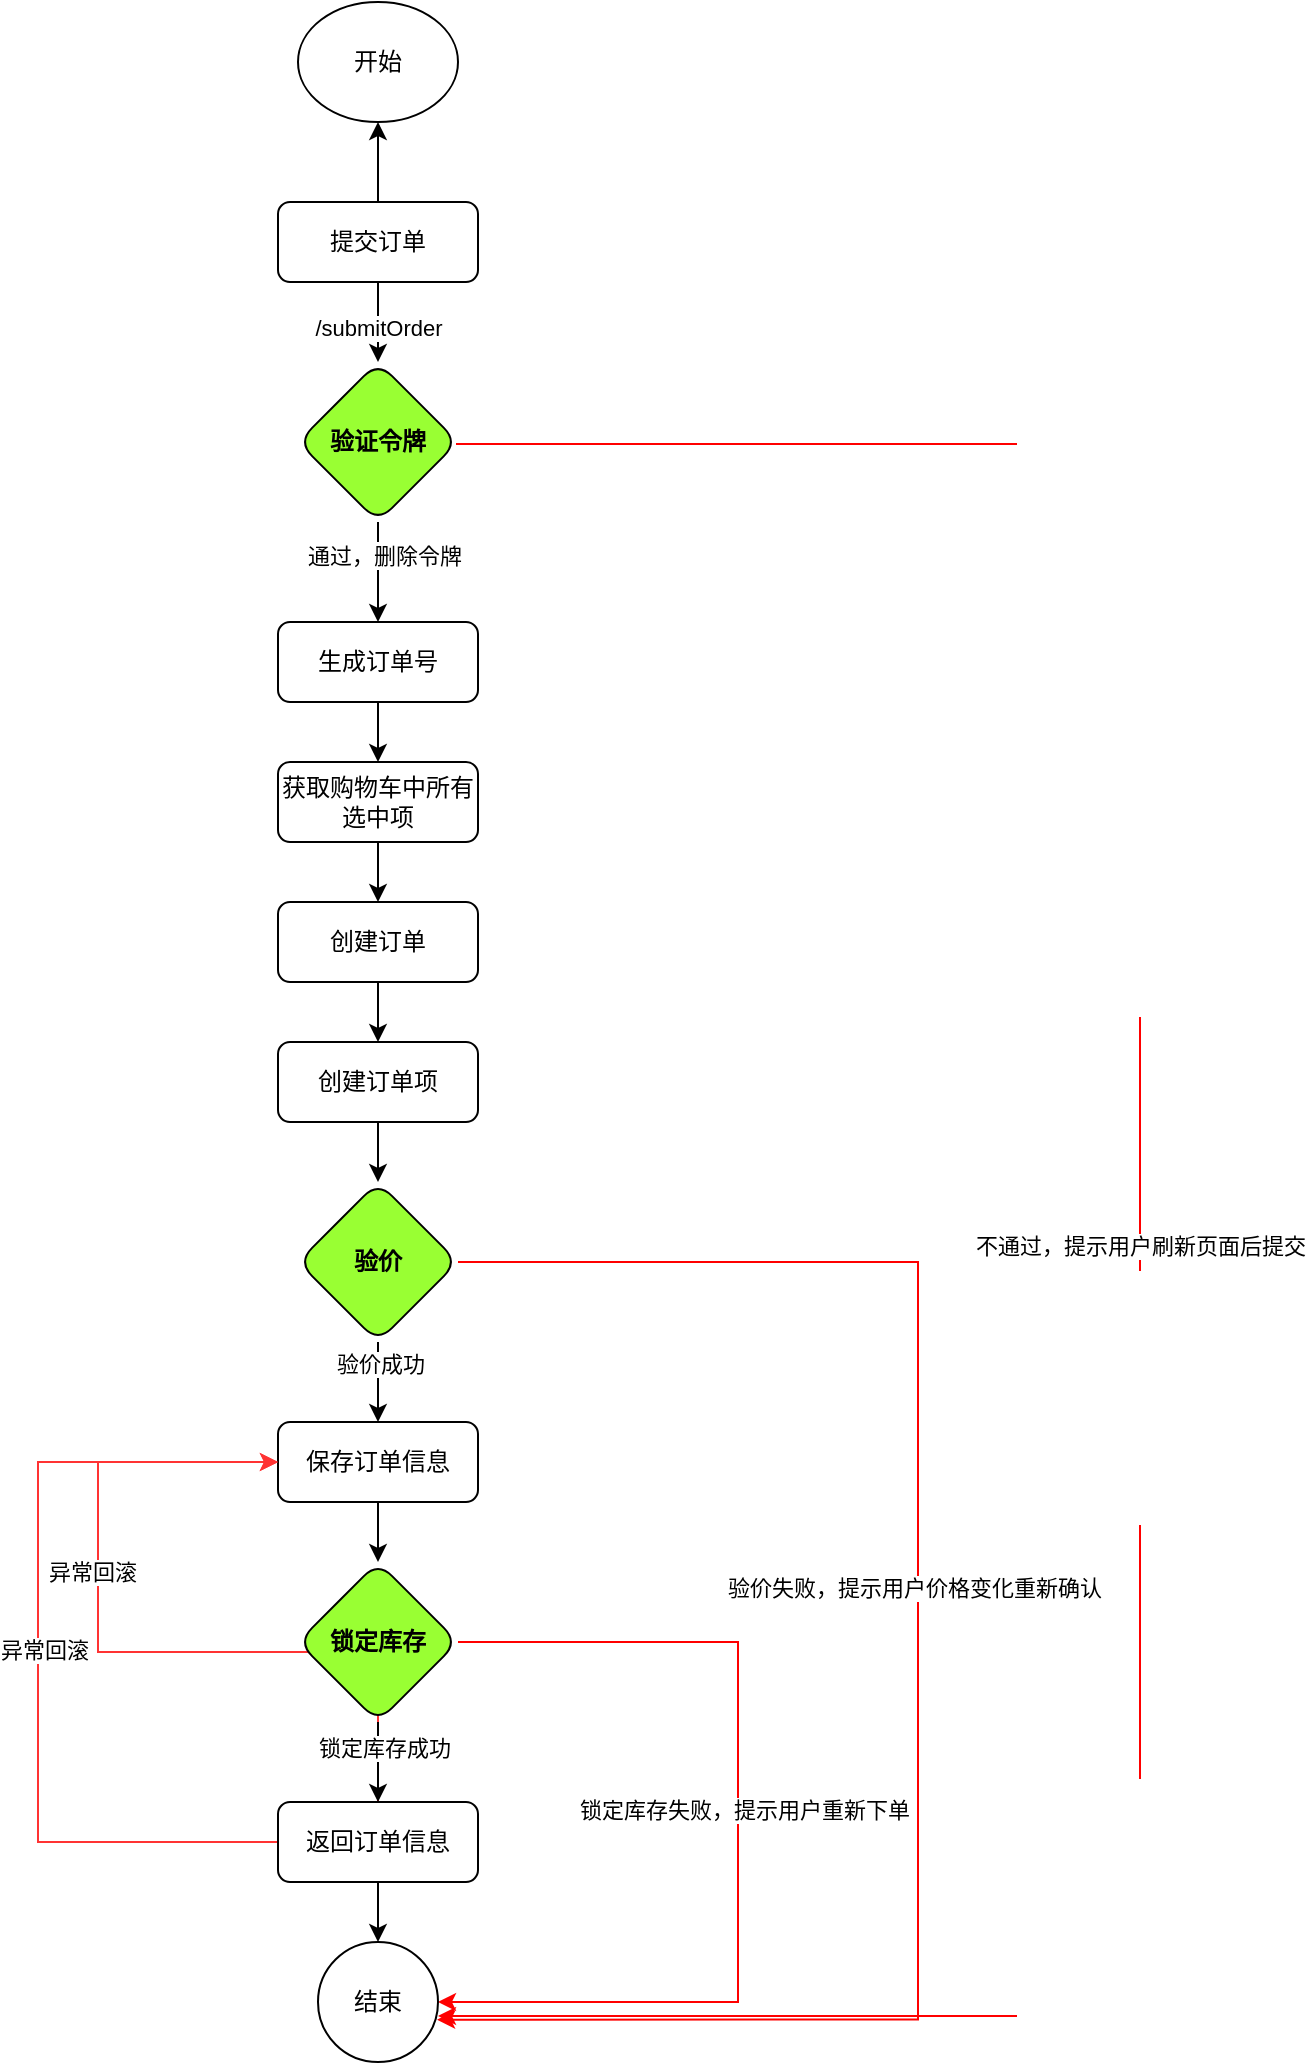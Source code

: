 <mxfile version="24.3.1" type="github">
  <diagram name="第 1 页" id="ag_hh0ljX_rT6IRrSoyX">
    <mxGraphModel dx="1188" dy="1802" grid="1" gridSize="10" guides="1" tooltips="1" connect="1" arrows="1" fold="1" page="1" pageScale="1" pageWidth="827" pageHeight="1169" math="0" shadow="0">
      <root>
        <mxCell id="0" />
        <mxCell id="1" parent="0" />
        <mxCell id="vc1iSy211MV8u3SeZ4_1-3" value="" style="edgeStyle=orthogonalEdgeStyle;rounded=0;orthogonalLoop=1;jettySize=auto;html=1;" edge="1" parent="1" source="vc1iSy211MV8u3SeZ4_1-1" target="vc1iSy211MV8u3SeZ4_1-2">
          <mxGeometry relative="1" as="geometry" />
        </mxCell>
        <mxCell id="vc1iSy211MV8u3SeZ4_1-5" value="/submitOrder" style="edgeLabel;html=1;align=center;verticalAlign=middle;resizable=0;points=[];" vertex="1" connectable="0" parent="vc1iSy211MV8u3SeZ4_1-3">
          <mxGeometry x="0.122" relative="1" as="geometry">
            <mxPoint as="offset" />
          </mxGeometry>
        </mxCell>
        <mxCell id="vc1iSy211MV8u3SeZ4_1-48" value="" style="edgeStyle=orthogonalEdgeStyle;rounded=0;orthogonalLoop=1;jettySize=auto;html=1;" edge="1" parent="1" source="vc1iSy211MV8u3SeZ4_1-1" target="vc1iSy211MV8u3SeZ4_1-47">
          <mxGeometry relative="1" as="geometry" />
        </mxCell>
        <mxCell id="vc1iSy211MV8u3SeZ4_1-1" value="提交订单" style="rounded=1;whiteSpace=wrap;html=1;" vertex="1" parent="1">
          <mxGeometry x="160" y="70" width="100" height="40" as="geometry" />
        </mxCell>
        <mxCell id="vc1iSy211MV8u3SeZ4_1-7" value="" style="edgeStyle=orthogonalEdgeStyle;rounded=0;orthogonalLoop=1;jettySize=auto;html=1;" edge="1" parent="1" source="vc1iSy211MV8u3SeZ4_1-2" target="vc1iSy211MV8u3SeZ4_1-6">
          <mxGeometry relative="1" as="geometry" />
        </mxCell>
        <mxCell id="vc1iSy211MV8u3SeZ4_1-8" value="Text" style="edgeLabel;html=1;align=center;verticalAlign=middle;resizable=0;points=[];" vertex="1" connectable="0" parent="vc1iSy211MV8u3SeZ4_1-7">
          <mxGeometry x="-0.358" relative="1" as="geometry">
            <mxPoint as="offset" />
          </mxGeometry>
        </mxCell>
        <mxCell id="vc1iSy211MV8u3SeZ4_1-10" value="通过，删除令牌" style="edgeLabel;html=1;align=center;verticalAlign=middle;resizable=0;points=[];" vertex="1" connectable="0" parent="vc1iSy211MV8u3SeZ4_1-7">
          <mxGeometry x="-0.317" y="3" relative="1" as="geometry">
            <mxPoint as="offset" />
          </mxGeometry>
        </mxCell>
        <mxCell id="vc1iSy211MV8u3SeZ4_1-2" value="&lt;b&gt;验证令牌&lt;/b&gt;" style="rhombus;whiteSpace=wrap;html=1;rounded=1;fillColor=#99FF33;" vertex="1" parent="1">
          <mxGeometry x="170" y="150" width="80" height="80" as="geometry" />
        </mxCell>
        <mxCell id="vc1iSy211MV8u3SeZ4_1-12" value="" style="edgeStyle=orthogonalEdgeStyle;rounded=0;orthogonalLoop=1;jettySize=auto;html=1;" edge="1" parent="1" source="vc1iSy211MV8u3SeZ4_1-6" target="vc1iSy211MV8u3SeZ4_1-19">
          <mxGeometry relative="1" as="geometry">
            <mxPoint x="210" y="370" as="targetPoint" />
          </mxGeometry>
        </mxCell>
        <mxCell id="vc1iSy211MV8u3SeZ4_1-6" value="生成订单号" style="whiteSpace=wrap;html=1;rounded=1;" vertex="1" parent="1">
          <mxGeometry x="160" y="280" width="100" height="40" as="geometry" />
        </mxCell>
        <mxCell id="vc1iSy211MV8u3SeZ4_1-14" value="" style="edgeStyle=orthogonalEdgeStyle;rounded=0;orthogonalLoop=1;jettySize=auto;html=1;entryX=0.5;entryY=0;entryDx=0;entryDy=0;" edge="1" parent="1" source="vc1iSy211MV8u3SeZ4_1-19" target="vc1iSy211MV8u3SeZ4_1-25">
          <mxGeometry relative="1" as="geometry">
            <mxPoint x="210" y="410" as="sourcePoint" />
            <mxPoint x="210" y="440" as="targetPoint" />
          </mxGeometry>
        </mxCell>
        <mxCell id="vc1iSy211MV8u3SeZ4_1-19" value="获取购物车中所有选中项" style="whiteSpace=wrap;html=1;rounded=1;" vertex="1" parent="1">
          <mxGeometry x="160" y="350" width="100" height="40" as="geometry" />
        </mxCell>
        <mxCell id="vc1iSy211MV8u3SeZ4_1-28" value="" style="edgeStyle=orthogonalEdgeStyle;rounded=0;orthogonalLoop=1;jettySize=auto;html=1;" edge="1" parent="1" source="vc1iSy211MV8u3SeZ4_1-24" target="vc1iSy211MV8u3SeZ4_1-27">
          <mxGeometry relative="1" as="geometry" />
        </mxCell>
        <mxCell id="vc1iSy211MV8u3SeZ4_1-24" value="创建订单项" style="whiteSpace=wrap;html=1;rounded=1;" vertex="1" parent="1">
          <mxGeometry x="160" y="490" width="100" height="40" as="geometry" />
        </mxCell>
        <mxCell id="vc1iSy211MV8u3SeZ4_1-26" style="edgeStyle=orthogonalEdgeStyle;rounded=0;orthogonalLoop=1;jettySize=auto;html=1;entryX=0.5;entryY=0;entryDx=0;entryDy=0;" edge="1" parent="1" source="vc1iSy211MV8u3SeZ4_1-25" target="vc1iSy211MV8u3SeZ4_1-24">
          <mxGeometry relative="1" as="geometry" />
        </mxCell>
        <mxCell id="vc1iSy211MV8u3SeZ4_1-25" value="创建订单" style="whiteSpace=wrap;html=1;rounded=1;" vertex="1" parent="1">
          <mxGeometry x="160" y="420" width="100" height="40" as="geometry" />
        </mxCell>
        <mxCell id="vc1iSy211MV8u3SeZ4_1-33" style="edgeStyle=orthogonalEdgeStyle;rounded=0;orthogonalLoop=1;jettySize=auto;html=1;entryX=0.5;entryY=0;entryDx=0;entryDy=0;" edge="1" parent="1" source="vc1iSy211MV8u3SeZ4_1-27" target="vc1iSy211MV8u3SeZ4_1-31">
          <mxGeometry relative="1" as="geometry" />
        </mxCell>
        <mxCell id="vc1iSy211MV8u3SeZ4_1-61" value="验价成功" style="edgeLabel;html=1;align=center;verticalAlign=middle;resizable=0;points=[];" vertex="1" connectable="0" parent="vc1iSy211MV8u3SeZ4_1-33">
          <mxGeometry x="-0.48" y="1" relative="1" as="geometry">
            <mxPoint as="offset" />
          </mxGeometry>
        </mxCell>
        <mxCell id="vc1iSy211MV8u3SeZ4_1-27" value="&lt;b&gt;验价&lt;/b&gt;" style="rhombus;whiteSpace=wrap;html=1;rounded=1;fillColor=#99FF33;" vertex="1" parent="1">
          <mxGeometry x="170" y="560" width="80" height="80" as="geometry" />
        </mxCell>
        <mxCell id="vc1iSy211MV8u3SeZ4_1-46" value="" style="edgeStyle=orthogonalEdgeStyle;rounded=0;orthogonalLoop=1;jettySize=auto;html=1;" edge="1" parent="1" source="vc1iSy211MV8u3SeZ4_1-31" target="vc1iSy211MV8u3SeZ4_1-45">
          <mxGeometry relative="1" as="geometry" />
        </mxCell>
        <mxCell id="vc1iSy211MV8u3SeZ4_1-31" value="保存订单信息" style="whiteSpace=wrap;html=1;rounded=1;" vertex="1" parent="1">
          <mxGeometry x="160" y="680" width="100" height="40" as="geometry" />
        </mxCell>
        <mxCell id="vc1iSy211MV8u3SeZ4_1-53" value="" style="edgeStyle=orthogonalEdgeStyle;rounded=0;orthogonalLoop=1;jettySize=auto;html=1;" edge="1" parent="1" source="vc1iSy211MV8u3SeZ4_1-42" target="vc1iSy211MV8u3SeZ4_1-52">
          <mxGeometry relative="1" as="geometry" />
        </mxCell>
        <mxCell id="vc1iSy211MV8u3SeZ4_1-63" style="edgeStyle=orthogonalEdgeStyle;rounded=0;orthogonalLoop=1;jettySize=auto;html=1;entryX=0;entryY=0.5;entryDx=0;entryDy=0;strokeColor=#FF3333;" edge="1" parent="1" source="vc1iSy211MV8u3SeZ4_1-42" target="vc1iSy211MV8u3SeZ4_1-31">
          <mxGeometry relative="1" as="geometry">
            <Array as="points">
              <mxPoint x="210" y="795" />
              <mxPoint x="70" y="795" />
              <mxPoint x="70" y="700" />
            </Array>
          </mxGeometry>
        </mxCell>
        <mxCell id="vc1iSy211MV8u3SeZ4_1-67" value="异常回滚" style="edgeLabel;html=1;align=center;verticalAlign=middle;resizable=0;points=[];" vertex="1" connectable="0" parent="vc1iSy211MV8u3SeZ4_1-63">
          <mxGeometry x="0.277" y="3" relative="1" as="geometry">
            <mxPoint as="offset" />
          </mxGeometry>
        </mxCell>
        <mxCell id="vc1iSy211MV8u3SeZ4_1-65" style="edgeStyle=orthogonalEdgeStyle;rounded=0;orthogonalLoop=1;jettySize=auto;html=1;entryX=0;entryY=0.5;entryDx=0;entryDy=0;fillColor=#FF0000;strokeColor=#FF3333;" edge="1" parent="1" source="vc1iSy211MV8u3SeZ4_1-42" target="vc1iSy211MV8u3SeZ4_1-31">
          <mxGeometry relative="1" as="geometry">
            <Array as="points">
              <mxPoint x="40" y="890" />
              <mxPoint x="40" y="700" />
            </Array>
          </mxGeometry>
        </mxCell>
        <mxCell id="vc1iSy211MV8u3SeZ4_1-66" value="异常回滚" style="edgeLabel;html=1;align=center;verticalAlign=middle;resizable=0;points=[];" vertex="1" connectable="0" parent="vc1iSy211MV8u3SeZ4_1-65">
          <mxGeometry x="0.005" y="-3" relative="1" as="geometry">
            <mxPoint as="offset" />
          </mxGeometry>
        </mxCell>
        <mxCell id="vc1iSy211MV8u3SeZ4_1-42" value="返回订单信息" style="whiteSpace=wrap;html=1;rounded=1;" vertex="1" parent="1">
          <mxGeometry x="160" y="870" width="100" height="40" as="geometry" />
        </mxCell>
        <mxCell id="vc1iSy211MV8u3SeZ4_1-51" style="edgeStyle=orthogonalEdgeStyle;rounded=0;orthogonalLoop=1;jettySize=auto;html=1;entryX=0.5;entryY=0;entryDx=0;entryDy=0;" edge="1" parent="1" source="vc1iSy211MV8u3SeZ4_1-45" target="vc1iSy211MV8u3SeZ4_1-42">
          <mxGeometry relative="1" as="geometry" />
        </mxCell>
        <mxCell id="vc1iSy211MV8u3SeZ4_1-62" value="锁定库存成功" style="edgeLabel;html=1;align=center;verticalAlign=middle;resizable=0;points=[];" vertex="1" connectable="0" parent="vc1iSy211MV8u3SeZ4_1-51">
          <mxGeometry x="-0.35" y="3" relative="1" as="geometry">
            <mxPoint as="offset" />
          </mxGeometry>
        </mxCell>
        <mxCell id="vc1iSy211MV8u3SeZ4_1-59" style="edgeStyle=orthogonalEdgeStyle;rounded=0;orthogonalLoop=1;jettySize=auto;html=1;entryX=1;entryY=0.5;entryDx=0;entryDy=0;strokeColor=#FF0000;" edge="1" parent="1" source="vc1iSy211MV8u3SeZ4_1-45" target="vc1iSy211MV8u3SeZ4_1-52">
          <mxGeometry relative="1" as="geometry">
            <Array as="points">
              <mxPoint x="390" y="790" />
              <mxPoint x="390" y="970" />
            </Array>
          </mxGeometry>
        </mxCell>
        <mxCell id="vc1iSy211MV8u3SeZ4_1-60" value="锁定库存失败，提示用户重新下单" style="edgeLabel;html=1;align=center;verticalAlign=middle;resizable=0;points=[];" vertex="1" connectable="0" parent="vc1iSy211MV8u3SeZ4_1-59">
          <mxGeometry x="-0.048" y="3" relative="1" as="geometry">
            <mxPoint as="offset" />
          </mxGeometry>
        </mxCell>
        <mxCell id="vc1iSy211MV8u3SeZ4_1-45" value="&lt;b&gt;锁定库存&lt;/b&gt;" style="rhombus;whiteSpace=wrap;html=1;rounded=1;fillColor=#99FF33;" vertex="1" parent="1">
          <mxGeometry x="170" y="750" width="80" height="80" as="geometry" />
        </mxCell>
        <mxCell id="vc1iSy211MV8u3SeZ4_1-47" value="开始" style="ellipse;whiteSpace=wrap;html=1;rounded=1;" vertex="1" parent="1">
          <mxGeometry x="170" y="-30" width="80" height="60" as="geometry" />
        </mxCell>
        <mxCell id="vc1iSy211MV8u3SeZ4_1-52" value="结束" style="ellipse;whiteSpace=wrap;html=1;rounded=1;" vertex="1" parent="1">
          <mxGeometry x="180" y="940" width="60" height="60" as="geometry" />
        </mxCell>
        <mxCell id="vc1iSy211MV8u3SeZ4_1-54" style="edgeStyle=orthogonalEdgeStyle;rounded=0;orthogonalLoop=1;jettySize=auto;html=1;fillColor=#FF3333;strokeColor=#FF0000;" edge="1" parent="1" source="vc1iSy211MV8u3SeZ4_1-2">
          <mxGeometry relative="1" as="geometry">
            <mxPoint x="350.48" y="191.0" as="sourcePoint" />
            <mxPoint x="240" y="977" as="targetPoint" />
            <Array as="points">
              <mxPoint x="591" y="191" />
              <mxPoint x="591" y="977" />
            </Array>
          </mxGeometry>
        </mxCell>
        <mxCell id="vc1iSy211MV8u3SeZ4_1-55" value="不通过，提示用户刷新页面后提交" style="edgeLabel;html=1;align=center;verticalAlign=middle;resizable=0;points=[];" vertex="1" connectable="0" parent="vc1iSy211MV8u3SeZ4_1-54">
          <mxGeometry x="0.004" y="-1" relative="1" as="geometry">
            <mxPoint x="1" as="offset" />
          </mxGeometry>
        </mxCell>
        <mxCell id="vc1iSy211MV8u3SeZ4_1-57" style="edgeStyle=orthogonalEdgeStyle;rounded=0;orthogonalLoop=1;jettySize=auto;html=1;entryX=0.992;entryY=0.647;entryDx=0;entryDy=0;entryPerimeter=0;strokeColor=#FF0000;" edge="1" parent="1" source="vc1iSy211MV8u3SeZ4_1-27" target="vc1iSy211MV8u3SeZ4_1-52">
          <mxGeometry relative="1" as="geometry">
            <Array as="points">
              <mxPoint x="480" y="600" />
              <mxPoint x="480" y="979" />
            </Array>
          </mxGeometry>
        </mxCell>
        <mxCell id="vc1iSy211MV8u3SeZ4_1-58" value="验价失败，提示用户价格变化重新确认" style="edgeLabel;html=1;align=center;verticalAlign=middle;resizable=0;points=[];" vertex="1" connectable="0" parent="vc1iSy211MV8u3SeZ4_1-57">
          <mxGeometry x="-0.076" y="-2" relative="1" as="geometry">
            <mxPoint as="offset" />
          </mxGeometry>
        </mxCell>
      </root>
    </mxGraphModel>
  </diagram>
</mxfile>
